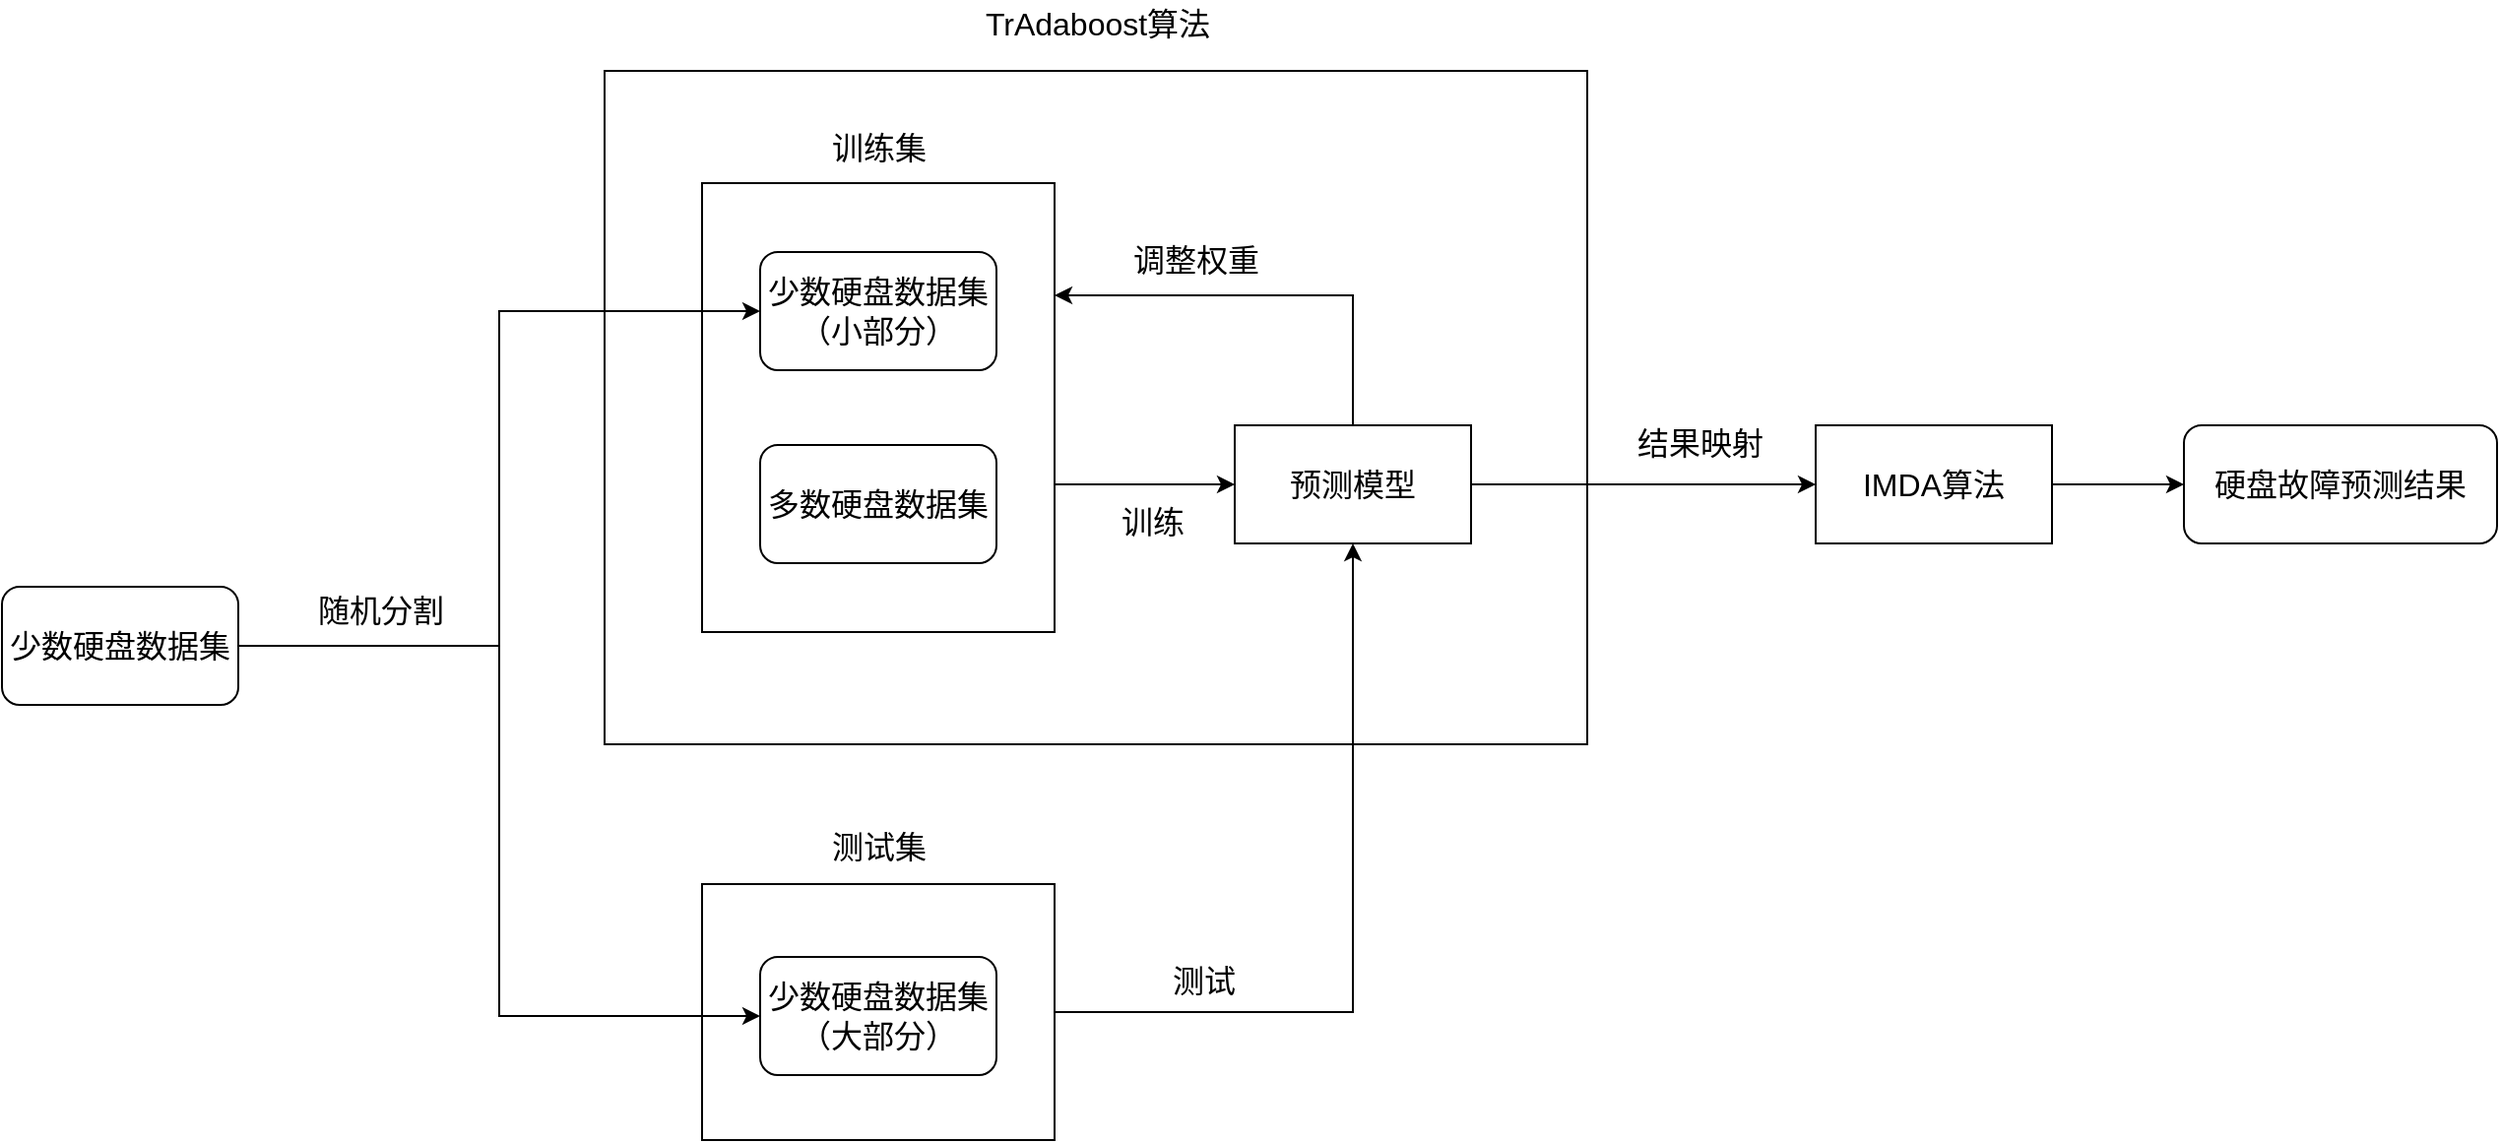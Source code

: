 <mxfile version="16.4.5" type="github">
  <diagram id="Fk2aIJZoZHNYkh4kgab4" name="Page-1">
    <mxGraphModel dx="1483" dy="781" grid="0" gridSize="10" guides="1" tooltips="1" connect="1" arrows="1" fold="1" page="1" pageScale="1" pageWidth="827" pageHeight="1169" math="0" shadow="0">
      <root>
        <mxCell id="0" />
        <mxCell id="1" parent="0" />
        <mxCell id="RlkVlUTbQkNU_jVDYetg-13" value="" style="rounded=0;whiteSpace=wrap;html=1;fontSize=16;" vertex="1" parent="1">
          <mxGeometry x="366" y="128" width="499" height="342" as="geometry" />
        </mxCell>
        <mxCell id="RlkVlUTbQkNU_jVDYetg-16" style="edgeStyle=orthogonalEdgeStyle;rounded=0;orthogonalLoop=1;jettySize=auto;html=1;exitX=1;exitY=0.5;exitDx=0;exitDy=0;fontSize=16;entryX=0;entryY=0.5;entryDx=0;entryDy=0;" edge="1" parent="1" source="RlkVlUTbQkNU_jVDYetg-9" target="RlkVlUTbQkNU_jVDYetg-12">
          <mxGeometry relative="1" as="geometry">
            <Array as="points">
              <mxPoint x="595" y="338" />
            </Array>
          </mxGeometry>
        </mxCell>
        <mxCell id="RlkVlUTbQkNU_jVDYetg-9" value="" style="rounded=0;whiteSpace=wrap;html=1;fontSize=16;" vertex="1" parent="1">
          <mxGeometry x="415.5" y="185" width="179" height="228" as="geometry" />
        </mxCell>
        <mxCell id="RlkVlUTbQkNU_jVDYetg-25" style="edgeStyle=orthogonalEdgeStyle;rounded=0;orthogonalLoop=1;jettySize=auto;html=1;entryX=0.5;entryY=1;entryDx=0;entryDy=0;fontSize=16;" edge="1" parent="1" source="RlkVlUTbQkNU_jVDYetg-7" target="RlkVlUTbQkNU_jVDYetg-12">
          <mxGeometry relative="1" as="geometry" />
        </mxCell>
        <mxCell id="RlkVlUTbQkNU_jVDYetg-7" value="" style="rounded=0;whiteSpace=wrap;html=1;fontSize=16;" vertex="1" parent="1">
          <mxGeometry x="415.5" y="541" width="179" height="130" as="geometry" />
        </mxCell>
        <mxCell id="RlkVlUTbQkNU_jVDYetg-4" style="edgeStyle=orthogonalEdgeStyle;rounded=0;orthogonalLoop=1;jettySize=auto;html=1;entryX=0;entryY=0.5;entryDx=0;entryDy=0;fontSize=16;" edge="1" parent="1" source="RlkVlUTbQkNU_jVDYetg-1" target="RlkVlUTbQkNU_jVDYetg-2">
          <mxGeometry relative="1" as="geometry" />
        </mxCell>
        <mxCell id="RlkVlUTbQkNU_jVDYetg-5" style="edgeStyle=orthogonalEdgeStyle;rounded=0;orthogonalLoop=1;jettySize=auto;html=1;exitX=1;exitY=0.5;exitDx=0;exitDy=0;entryX=0;entryY=0.5;entryDx=0;entryDy=0;fontSize=16;" edge="1" parent="1" source="RlkVlUTbQkNU_jVDYetg-1" target="RlkVlUTbQkNU_jVDYetg-3">
          <mxGeometry relative="1" as="geometry" />
        </mxCell>
        <mxCell id="RlkVlUTbQkNU_jVDYetg-1" value="&lt;font style=&quot;font-size: 16px&quot;&gt;少数硬盘数据集&lt;/font&gt;" style="rounded=1;whiteSpace=wrap;html=1;" vertex="1" parent="1">
          <mxGeometry x="60" y="390" width="120" height="60" as="geometry" />
        </mxCell>
        <mxCell id="RlkVlUTbQkNU_jVDYetg-2" value="&lt;font style=&quot;font-size: 16px&quot;&gt;少数硬盘数据集&lt;br&gt;（小部分）&lt;br&gt;&lt;/font&gt;" style="rounded=1;whiteSpace=wrap;html=1;" vertex="1" parent="1">
          <mxGeometry x="445" y="220" width="120" height="60" as="geometry" />
        </mxCell>
        <mxCell id="RlkVlUTbQkNU_jVDYetg-3" value="&lt;font style=&quot;font-size: 16px&quot;&gt;少数硬盘数据集&lt;br&gt;（大部分）&lt;br&gt;&lt;/font&gt;" style="rounded=1;whiteSpace=wrap;html=1;" vertex="1" parent="1">
          <mxGeometry x="445" y="578" width="120" height="60" as="geometry" />
        </mxCell>
        <mxCell id="RlkVlUTbQkNU_jVDYetg-6" value="&lt;font style=&quot;font-size: 16px&quot;&gt;多数硬盘数据集&lt;/font&gt;" style="rounded=1;whiteSpace=wrap;html=1;" vertex="1" parent="1">
          <mxGeometry x="445" y="318" width="120" height="60" as="geometry" />
        </mxCell>
        <mxCell id="RlkVlUTbQkNU_jVDYetg-8" value="随机分割" style="text;html=1;align=center;verticalAlign=middle;resizable=0;points=[];autosize=1;strokeColor=none;fillColor=none;fontSize=16;" vertex="1" parent="1">
          <mxGeometry x="215" y="390" width="74" height="23" as="geometry" />
        </mxCell>
        <mxCell id="RlkVlUTbQkNU_jVDYetg-10" value="训练集" style="text;html=1;align=center;verticalAlign=middle;resizable=0;points=[];autosize=1;strokeColor=none;fillColor=none;fontSize=16;" vertex="1" parent="1">
          <mxGeometry x="476" y="155" width="58" height="23" as="geometry" />
        </mxCell>
        <mxCell id="RlkVlUTbQkNU_jVDYetg-11" value="测试集" style="text;html=1;align=center;verticalAlign=middle;resizable=0;points=[];autosize=1;strokeColor=none;fillColor=none;fontSize=16;" vertex="1" parent="1">
          <mxGeometry x="476" y="510" width="58" height="23" as="geometry" />
        </mxCell>
        <mxCell id="RlkVlUTbQkNU_jVDYetg-22" style="edgeStyle=orthogonalEdgeStyle;rounded=0;orthogonalLoop=1;jettySize=auto;html=1;exitX=0.5;exitY=0;exitDx=0;exitDy=0;entryX=1;entryY=0.25;entryDx=0;entryDy=0;fontSize=16;" edge="1" parent="1" source="RlkVlUTbQkNU_jVDYetg-12" target="RlkVlUTbQkNU_jVDYetg-9">
          <mxGeometry relative="1" as="geometry" />
        </mxCell>
        <mxCell id="RlkVlUTbQkNU_jVDYetg-38" style="edgeStyle=orthogonalEdgeStyle;rounded=0;orthogonalLoop=1;jettySize=auto;html=1;entryX=0;entryY=0.5;entryDx=0;entryDy=0;fontSize=16;" edge="1" parent="1" source="RlkVlUTbQkNU_jVDYetg-12" target="RlkVlUTbQkNU_jVDYetg-36">
          <mxGeometry relative="1" as="geometry" />
        </mxCell>
        <mxCell id="RlkVlUTbQkNU_jVDYetg-12" value="预测模型" style="rounded=0;whiteSpace=wrap;html=1;fontSize=16;" vertex="1" parent="1">
          <mxGeometry x="686" y="308" width="120" height="60" as="geometry" />
        </mxCell>
        <mxCell id="RlkVlUTbQkNU_jVDYetg-14" value="TrAdaboost算法" style="text;html=1;align=center;verticalAlign=middle;resizable=0;points=[];autosize=1;strokeColor=none;fillColor=none;fontSize=16;" vertex="1" parent="1">
          <mxGeometry x="553.5" y="92" width="124" height="23" as="geometry" />
        </mxCell>
        <mxCell id="RlkVlUTbQkNU_jVDYetg-23" value="调整权重" style="text;html=1;align=center;verticalAlign=middle;resizable=0;points=[];autosize=1;strokeColor=none;fillColor=none;fontSize=16;" vertex="1" parent="1">
          <mxGeometry x="629" y="212" width="74" height="23" as="geometry" />
        </mxCell>
        <mxCell id="RlkVlUTbQkNU_jVDYetg-24" value="训练" style="text;html=1;align=center;verticalAlign=middle;resizable=0;points=[];autosize=1;strokeColor=none;fillColor=none;fontSize=16;" vertex="1" parent="1">
          <mxGeometry x="623" y="345" width="42" height="23" as="geometry" />
        </mxCell>
        <mxCell id="RlkVlUTbQkNU_jVDYetg-26" value="测试" style="text;html=1;align=center;verticalAlign=middle;resizable=0;points=[];autosize=1;strokeColor=none;fillColor=none;fontSize=16;" vertex="1" parent="1">
          <mxGeometry x="649" y="578" width="42" height="23" as="geometry" />
        </mxCell>
        <mxCell id="RlkVlUTbQkNU_jVDYetg-34" value="结果映射" style="text;html=1;align=center;verticalAlign=middle;resizable=0;points=[];autosize=1;strokeColor=none;fillColor=none;fontSize=16;" vertex="1" parent="1">
          <mxGeometry x="885" y="305" width="74" height="23" as="geometry" />
        </mxCell>
        <mxCell id="RlkVlUTbQkNU_jVDYetg-40" value="" style="edgeStyle=orthogonalEdgeStyle;rounded=0;orthogonalLoop=1;jettySize=auto;html=1;fontSize=16;" edge="1" parent="1" source="RlkVlUTbQkNU_jVDYetg-36" target="RlkVlUTbQkNU_jVDYetg-39">
          <mxGeometry relative="1" as="geometry" />
        </mxCell>
        <mxCell id="RlkVlUTbQkNU_jVDYetg-36" value="IMDA算法" style="rounded=0;whiteSpace=wrap;html=1;fontSize=16;" vertex="1" parent="1">
          <mxGeometry x="981" y="308" width="120" height="60" as="geometry" />
        </mxCell>
        <mxCell id="RlkVlUTbQkNU_jVDYetg-39" value="硬盘故障预测结果" style="rounded=1;whiteSpace=wrap;html=1;fontSize=16;" vertex="1" parent="1">
          <mxGeometry x="1168" y="308" width="159" height="60" as="geometry" />
        </mxCell>
      </root>
    </mxGraphModel>
  </diagram>
</mxfile>
